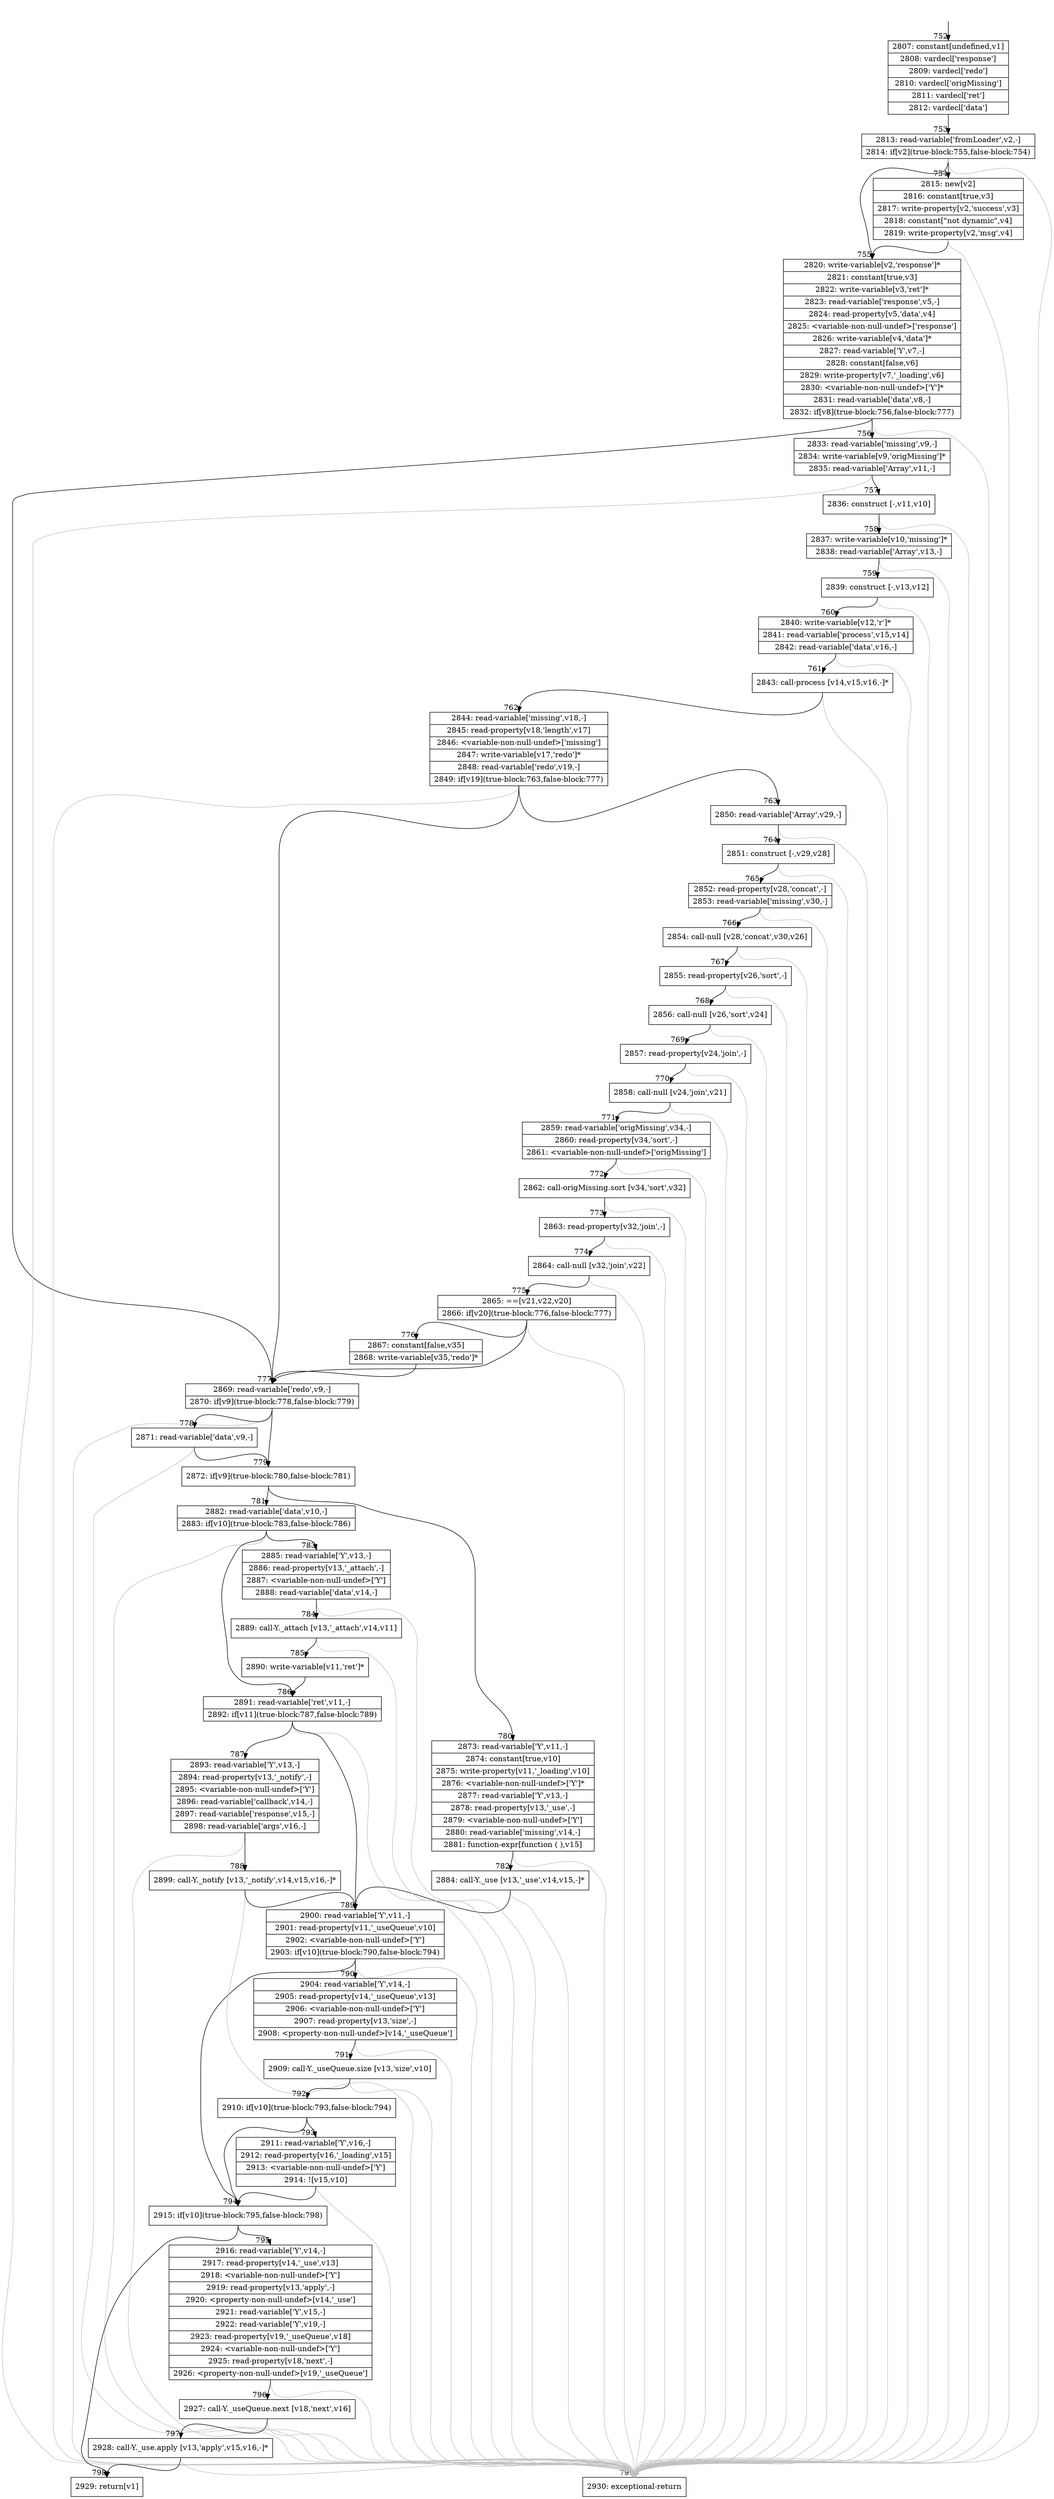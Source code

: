 digraph {
rankdir="TD"
BB_entry32[shape=none,label=""];
BB_entry32 -> BB752 [tailport=s, headport=n, headlabel="    752"]
BB752 [shape=record label="{2807: constant[undefined,v1]|2808: vardecl['response']|2809: vardecl['redo']|2810: vardecl['origMissing']|2811: vardecl['ret']|2812: vardecl['data']}" ] 
BB752 -> BB753 [tailport=s, headport=n, headlabel="      753"]
BB753 [shape=record label="{2813: read-variable['fromLoader',v2,-]|2814: if[v2](true-block:755,false-block:754)}" ] 
BB753 -> BB755 [tailport=s, headport=n, headlabel="      755"]
BB753 -> BB754 [tailport=s, headport=n, headlabel="      754"]
BB753 -> BB799 [tailport=s, headport=n, color=gray, headlabel="      799"]
BB754 [shape=record label="{2815: new[v2]|2816: constant[true,v3]|2817: write-property[v2,'success',v3]|2818: constant[\"not dynamic\",v4]|2819: write-property[v2,'msg',v4]}" ] 
BB754 -> BB755 [tailport=s, headport=n]
BB754 -> BB799 [tailport=s, headport=n, color=gray]
BB755 [shape=record label="{2820: write-variable[v2,'response']*|2821: constant[true,v3]|2822: write-variable[v3,'ret']*|2823: read-variable['response',v5,-]|2824: read-property[v5,'data',v4]|2825: \<variable-non-null-undef\>['response']|2826: write-variable[v4,'data']*|2827: read-variable['Y',v7,-]|2828: constant[false,v6]|2829: write-property[v7,'_loading',v6]|2830: \<variable-non-null-undef\>['Y']*|2831: read-variable['data',v8,-]|2832: if[v8](true-block:756,false-block:777)}" ] 
BB755 -> BB756 [tailport=s, headport=n, headlabel="      756"]
BB755 -> BB777 [tailport=s, headport=n, headlabel="      777"]
BB755 -> BB799 [tailport=s, headport=n, color=gray]
BB756 [shape=record label="{2833: read-variable['missing',v9,-]|2834: write-variable[v9,'origMissing']*|2835: read-variable['Array',v11,-]}" ] 
BB756 -> BB757 [tailport=s, headport=n, headlabel="      757"]
BB756 -> BB799 [tailport=s, headport=n, color=gray]
BB757 [shape=record label="{2836: construct [-,v11,v10]}" ] 
BB757 -> BB758 [tailport=s, headport=n, headlabel="      758"]
BB757 -> BB799 [tailport=s, headport=n, color=gray]
BB758 [shape=record label="{2837: write-variable[v10,'missing']*|2838: read-variable['Array',v13,-]}" ] 
BB758 -> BB759 [tailport=s, headport=n, headlabel="      759"]
BB758 -> BB799 [tailport=s, headport=n, color=gray]
BB759 [shape=record label="{2839: construct [-,v13,v12]}" ] 
BB759 -> BB760 [tailport=s, headport=n, headlabel="      760"]
BB759 -> BB799 [tailport=s, headport=n, color=gray]
BB760 [shape=record label="{2840: write-variable[v12,'r']*|2841: read-variable['process',v15,v14]|2842: read-variable['data',v16,-]}" ] 
BB760 -> BB761 [tailport=s, headport=n, headlabel="      761"]
BB760 -> BB799 [tailport=s, headport=n, color=gray]
BB761 [shape=record label="{2843: call-process [v14,v15,v16,-]*}" ] 
BB761 -> BB762 [tailport=s, headport=n, headlabel="      762"]
BB761 -> BB799 [tailport=s, headport=n, color=gray]
BB762 [shape=record label="{2844: read-variable['missing',v18,-]|2845: read-property[v18,'length',v17]|2846: \<variable-non-null-undef\>['missing']|2847: write-variable[v17,'redo']*|2848: read-variable['redo',v19,-]|2849: if[v19](true-block:763,false-block:777)}" ] 
BB762 -> BB763 [tailport=s, headport=n, headlabel="      763"]
BB762 -> BB777 [tailport=s, headport=n]
BB762 -> BB799 [tailport=s, headport=n, color=gray]
BB763 [shape=record label="{2850: read-variable['Array',v29,-]}" ] 
BB763 -> BB764 [tailport=s, headport=n, headlabel="      764"]
BB763 -> BB799 [tailport=s, headport=n, color=gray]
BB764 [shape=record label="{2851: construct [-,v29,v28]}" ] 
BB764 -> BB765 [tailport=s, headport=n, headlabel="      765"]
BB764 -> BB799 [tailport=s, headport=n, color=gray]
BB765 [shape=record label="{2852: read-property[v28,'concat',-]|2853: read-variable['missing',v30,-]}" ] 
BB765 -> BB766 [tailport=s, headport=n, headlabel="      766"]
BB765 -> BB799 [tailport=s, headport=n, color=gray]
BB766 [shape=record label="{2854: call-null [v28,'concat',v30,v26]}" ] 
BB766 -> BB767 [tailport=s, headport=n, headlabel="      767"]
BB766 -> BB799 [tailport=s, headport=n, color=gray]
BB767 [shape=record label="{2855: read-property[v26,'sort',-]}" ] 
BB767 -> BB768 [tailport=s, headport=n, headlabel="      768"]
BB767 -> BB799 [tailport=s, headport=n, color=gray]
BB768 [shape=record label="{2856: call-null [v26,'sort',v24]}" ] 
BB768 -> BB769 [tailport=s, headport=n, headlabel="      769"]
BB768 -> BB799 [tailport=s, headport=n, color=gray]
BB769 [shape=record label="{2857: read-property[v24,'join',-]}" ] 
BB769 -> BB770 [tailport=s, headport=n, headlabel="      770"]
BB769 -> BB799 [tailport=s, headport=n, color=gray]
BB770 [shape=record label="{2858: call-null [v24,'join',v21]}" ] 
BB770 -> BB771 [tailport=s, headport=n, headlabel="      771"]
BB770 -> BB799 [tailport=s, headport=n, color=gray]
BB771 [shape=record label="{2859: read-variable['origMissing',v34,-]|2860: read-property[v34,'sort',-]|2861: \<variable-non-null-undef\>['origMissing']}" ] 
BB771 -> BB772 [tailport=s, headport=n, headlabel="      772"]
BB771 -> BB799 [tailport=s, headport=n, color=gray]
BB772 [shape=record label="{2862: call-origMissing.sort [v34,'sort',v32]}" ] 
BB772 -> BB773 [tailport=s, headport=n, headlabel="      773"]
BB772 -> BB799 [tailport=s, headport=n, color=gray]
BB773 [shape=record label="{2863: read-property[v32,'join',-]}" ] 
BB773 -> BB774 [tailport=s, headport=n, headlabel="      774"]
BB773 -> BB799 [tailport=s, headport=n, color=gray]
BB774 [shape=record label="{2864: call-null [v32,'join',v22]}" ] 
BB774 -> BB775 [tailport=s, headport=n, headlabel="      775"]
BB774 -> BB799 [tailport=s, headport=n, color=gray]
BB775 [shape=record label="{2865: ==[v21,v22,v20]|2866: if[v20](true-block:776,false-block:777)}" ] 
BB775 -> BB776 [tailport=s, headport=n, headlabel="      776"]
BB775 -> BB777 [tailport=s, headport=n]
BB775 -> BB799 [tailport=s, headport=n, color=gray]
BB776 [shape=record label="{2867: constant[false,v35]|2868: write-variable[v35,'redo']*}" ] 
BB776 -> BB777 [tailport=s, headport=n]
BB777 [shape=record label="{2869: read-variable['redo',v9,-]|2870: if[v9](true-block:778,false-block:779)}" ] 
BB777 -> BB779 [tailport=s, headport=n, headlabel="      779"]
BB777 -> BB778 [tailport=s, headport=n, headlabel="      778"]
BB777 -> BB799 [tailport=s, headport=n, color=gray]
BB778 [shape=record label="{2871: read-variable['data',v9,-]}" ] 
BB778 -> BB779 [tailport=s, headport=n]
BB778 -> BB799 [tailport=s, headport=n, color=gray]
BB779 [shape=record label="{2872: if[v9](true-block:780,false-block:781)}" ] 
BB779 -> BB780 [tailport=s, headport=n, headlabel="      780"]
BB779 -> BB781 [tailport=s, headport=n, headlabel="      781"]
BB780 [shape=record label="{2873: read-variable['Y',v11,-]|2874: constant[true,v10]|2875: write-property[v11,'_loading',v10]|2876: \<variable-non-null-undef\>['Y']*|2877: read-variable['Y',v13,-]|2878: read-property[v13,'_use',-]|2879: \<variable-non-null-undef\>['Y']|2880: read-variable['missing',v14,-]|2881: function-expr[function ( ),v15]}" ] 
BB780 -> BB782 [tailport=s, headport=n, headlabel="      782"]
BB780 -> BB799 [tailport=s, headport=n, color=gray]
BB781 [shape=record label="{2882: read-variable['data',v10,-]|2883: if[v10](true-block:783,false-block:786)}" ] 
BB781 -> BB783 [tailport=s, headport=n, headlabel="      783"]
BB781 -> BB786 [tailport=s, headport=n, headlabel="      786"]
BB781 -> BB799 [tailport=s, headport=n, color=gray]
BB782 [shape=record label="{2884: call-Y._use [v13,'_use',v14,v15,-]*}" ] 
BB782 -> BB789 [tailport=s, headport=n, headlabel="      789"]
BB782 -> BB799 [tailport=s, headport=n, color=gray]
BB783 [shape=record label="{2885: read-variable['Y',v13,-]|2886: read-property[v13,'_attach',-]|2887: \<variable-non-null-undef\>['Y']|2888: read-variable['data',v14,-]}" ] 
BB783 -> BB784 [tailport=s, headport=n, headlabel="      784"]
BB783 -> BB799 [tailport=s, headport=n, color=gray]
BB784 [shape=record label="{2889: call-Y._attach [v13,'_attach',v14,v11]}" ] 
BB784 -> BB785 [tailport=s, headport=n, headlabel="      785"]
BB784 -> BB799 [tailport=s, headport=n, color=gray]
BB785 [shape=record label="{2890: write-variable[v11,'ret']*}" ] 
BB785 -> BB786 [tailport=s, headport=n]
BB786 [shape=record label="{2891: read-variable['ret',v11,-]|2892: if[v11](true-block:787,false-block:789)}" ] 
BB786 -> BB787 [tailport=s, headport=n, headlabel="      787"]
BB786 -> BB789 [tailport=s, headport=n]
BB786 -> BB799 [tailport=s, headport=n, color=gray]
BB787 [shape=record label="{2893: read-variable['Y',v13,-]|2894: read-property[v13,'_notify',-]|2895: \<variable-non-null-undef\>['Y']|2896: read-variable['callback',v14,-]|2897: read-variable['response',v15,-]|2898: read-variable['args',v16,-]}" ] 
BB787 -> BB788 [tailport=s, headport=n, headlabel="      788"]
BB787 -> BB799 [tailport=s, headport=n, color=gray]
BB788 [shape=record label="{2899: call-Y._notify [v13,'_notify',v14,v15,v16,-]*}" ] 
BB788 -> BB789 [tailport=s, headport=n]
BB788 -> BB799 [tailport=s, headport=n, color=gray]
BB789 [shape=record label="{2900: read-variable['Y',v11,-]|2901: read-property[v11,'_useQueue',v10]|2902: \<variable-non-null-undef\>['Y']|2903: if[v10](true-block:790,false-block:794)}" ] 
BB789 -> BB794 [tailport=s, headport=n, headlabel="      794"]
BB789 -> BB790 [tailport=s, headport=n, headlabel="      790"]
BB789 -> BB799 [tailport=s, headport=n, color=gray]
BB790 [shape=record label="{2904: read-variable['Y',v14,-]|2905: read-property[v14,'_useQueue',v13]|2906: \<variable-non-null-undef\>['Y']|2907: read-property[v13,'size',-]|2908: \<property-non-null-undef\>[v14,'_useQueue']}" ] 
BB790 -> BB791 [tailport=s, headport=n, headlabel="      791"]
BB790 -> BB799 [tailport=s, headport=n, color=gray]
BB791 [shape=record label="{2909: call-Y._useQueue.size [v13,'size',v10]}" ] 
BB791 -> BB792 [tailport=s, headport=n, headlabel="      792"]
BB791 -> BB799 [tailport=s, headport=n, color=gray]
BB792 [shape=record label="{2910: if[v10](true-block:793,false-block:794)}" ] 
BB792 -> BB794 [tailport=s, headport=n]
BB792 -> BB793 [tailport=s, headport=n, headlabel="      793"]
BB793 [shape=record label="{2911: read-variable['Y',v16,-]|2912: read-property[v16,'_loading',v15]|2913: \<variable-non-null-undef\>['Y']|2914: ![v15,v10]}" ] 
BB793 -> BB794 [tailport=s, headport=n]
BB793 -> BB799 [tailport=s, headport=n, color=gray]
BB794 [shape=record label="{2915: if[v10](true-block:795,false-block:798)}" ] 
BB794 -> BB795 [tailport=s, headport=n, headlabel="      795"]
BB794 -> BB798 [tailport=s, headport=n, headlabel="      798"]
BB795 [shape=record label="{2916: read-variable['Y',v14,-]|2917: read-property[v14,'_use',v13]|2918: \<variable-non-null-undef\>['Y']|2919: read-property[v13,'apply',-]|2920: \<property-non-null-undef\>[v14,'_use']|2921: read-variable['Y',v15,-]|2922: read-variable['Y',v19,-]|2923: read-property[v19,'_useQueue',v18]|2924: \<variable-non-null-undef\>['Y']|2925: read-property[v18,'next',-]|2926: \<property-non-null-undef\>[v19,'_useQueue']}" ] 
BB795 -> BB796 [tailport=s, headport=n, headlabel="      796"]
BB795 -> BB799 [tailport=s, headport=n, color=gray]
BB796 [shape=record label="{2927: call-Y._useQueue.next [v18,'next',v16]}" ] 
BB796 -> BB797 [tailport=s, headport=n, headlabel="      797"]
BB796 -> BB799 [tailport=s, headport=n, color=gray]
BB797 [shape=record label="{2928: call-Y._use.apply [v13,'apply',v15,v16,-]*}" ] 
BB797 -> BB798 [tailport=s, headport=n]
BB797 -> BB799 [tailport=s, headport=n, color=gray]
BB798 [shape=record label="{2929: return[v1]}" ] 
BB799 [shape=record label="{2930: exceptional-return}" ] 
//#$~ 1171
}

